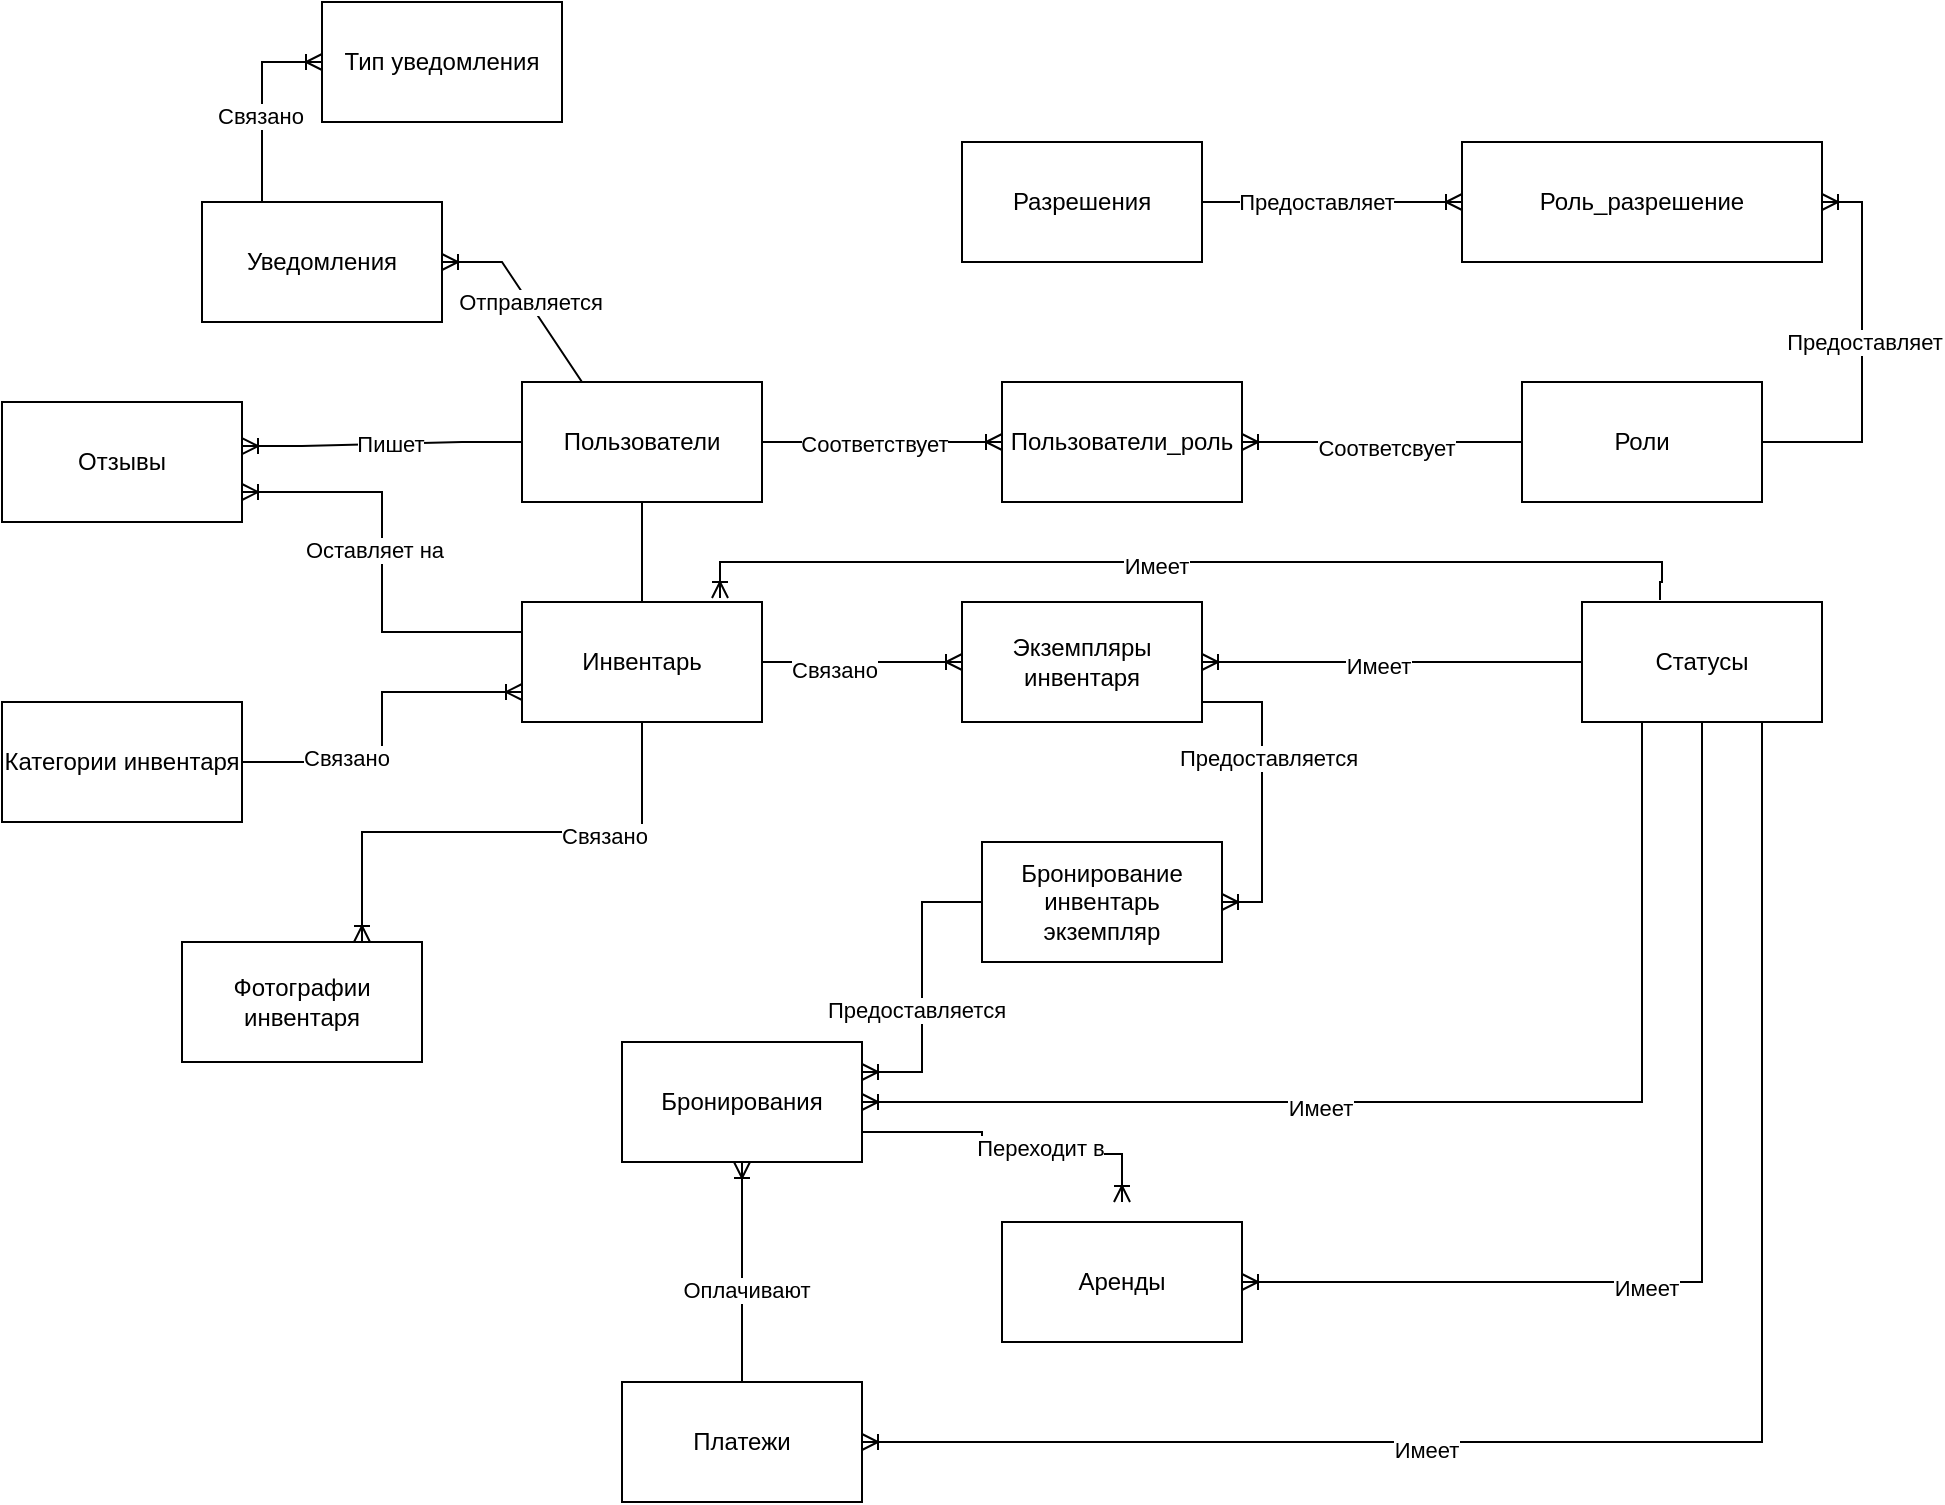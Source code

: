 <mxfile version="25.0.1">
  <diagram name="Страница — 1" id="PpuLnX6Uw0xLYLr0Zi17">
    <mxGraphModel dx="2501" dy="791" grid="1" gridSize="10" guides="1" tooltips="1" connect="1" arrows="1" fold="1" page="1" pageScale="1" pageWidth="827" pageHeight="1169" math="0" shadow="0">
      <root>
        <mxCell id="0" />
        <mxCell id="1" parent="0" />
        <mxCell id="f279X57gYz4VAbSITshd-2" value="Пользователи_роль" style="rounded=0;whiteSpace=wrap;html=1;" parent="1" vertex="1">
          <mxGeometry x="330" y="200" width="120" height="60" as="geometry" />
        </mxCell>
        <mxCell id="f279X57gYz4VAbSITshd-4" value="Инвентарь" style="rounded=0;whiteSpace=wrap;html=1;" parent="1" vertex="1">
          <mxGeometry x="90" y="310" width="120" height="60" as="geometry" />
        </mxCell>
        <mxCell id="f279X57gYz4VAbSITshd-5" value="Категории инвентаря" style="rounded=0;whiteSpace=wrap;html=1;" parent="1" vertex="1">
          <mxGeometry x="-170" y="360" width="120" height="60" as="geometry" />
        </mxCell>
        <mxCell id="f279X57gYz4VAbSITshd-6" value="Бронирования" style="rounded=0;whiteSpace=wrap;html=1;" parent="1" vertex="1">
          <mxGeometry x="140" y="530" width="120" height="60" as="geometry" />
        </mxCell>
        <mxCell id="f279X57gYz4VAbSITshd-7" value="Отзывы" style="rounded=0;whiteSpace=wrap;html=1;" parent="1" vertex="1">
          <mxGeometry x="-170" y="210" width="120" height="60" as="geometry" />
        </mxCell>
        <mxCell id="f279X57gYz4VAbSITshd-8" value="Платежи" style="rounded=0;whiteSpace=wrap;html=1;" parent="1" vertex="1">
          <mxGeometry x="140" y="700" width="120" height="60" as="geometry" />
        </mxCell>
        <mxCell id="f279X57gYz4VAbSITshd-10" value="Уведомления" style="rounded=0;whiteSpace=wrap;html=1;" parent="1" vertex="1">
          <mxGeometry x="-70" y="110" width="120" height="60" as="geometry" />
        </mxCell>
        <mxCell id="f279X57gYz4VAbSITshd-12" value="Роль_разрешение" style="rounded=0;whiteSpace=wrap;html=1;" parent="1" vertex="1">
          <mxGeometry x="560" y="80" width="180" height="60" as="geometry" />
        </mxCell>
        <mxCell id="f279X57gYz4VAbSITshd-13" value="Разрешения" style="rounded=0;whiteSpace=wrap;html=1;" parent="1" vertex="1">
          <mxGeometry x="310" y="80" width="120" height="60" as="geometry" />
        </mxCell>
        <mxCell id="f279X57gYz4VAbSITshd-14" value="Роли" style="rounded=0;whiteSpace=wrap;html=1;" parent="1" vertex="1">
          <mxGeometry x="590" y="200" width="120" height="60" as="geometry" />
        </mxCell>
        <mxCell id="f279X57gYz4VAbSITshd-21" style="edgeStyle=orthogonalEdgeStyle;rounded=0;orthogonalLoop=1;jettySize=auto;html=1;endArrow=none;endFill=0;" parent="1" source="f279X57gYz4VAbSITshd-15" target="f279X57gYz4VAbSITshd-4" edge="1">
          <mxGeometry relative="1" as="geometry" />
        </mxCell>
        <mxCell id="f279X57gYz4VAbSITshd-15" value="Пользователи" style="rounded=0;whiteSpace=wrap;html=1;" parent="1" vertex="1">
          <mxGeometry x="90" y="200" width="120" height="60" as="geometry" />
        </mxCell>
        <mxCell id="f279X57gYz4VAbSITshd-34" value="Статусы" style="rounded=0;whiteSpace=wrap;html=1;" parent="1" vertex="1">
          <mxGeometry x="620" y="310" width="120" height="60" as="geometry" />
        </mxCell>
        <mxCell id="f279X57gYz4VAbSITshd-37" value="Экземпляры инвентаря" style="rounded=0;whiteSpace=wrap;html=1;" parent="1" vertex="1">
          <mxGeometry x="310" y="310" width="120" height="60" as="geometry" />
        </mxCell>
        <mxCell id="f279X57gYz4VAbSITshd-44" value="Тип уведомления" style="rounded=0;whiteSpace=wrap;html=1;" parent="1" vertex="1">
          <mxGeometry x="-10" y="10" width="120" height="60" as="geometry" />
        </mxCell>
        <mxCell id="f279X57gYz4VAbSITshd-53" value="" style="edgeStyle=entityRelationEdgeStyle;fontSize=12;html=1;endArrow=ERoneToMany;rounded=0;entryX=0;entryY=0.5;entryDx=0;entryDy=0;exitX=1;exitY=0.5;exitDx=0;exitDy=0;" parent="1" source="f279X57gYz4VAbSITshd-13" target="f279X57gYz4VAbSITshd-12" edge="1">
          <mxGeometry width="100" height="100" relative="1" as="geometry">
            <mxPoint x="390" y="120" as="sourcePoint" />
            <mxPoint x="490" y="20" as="targetPoint" />
          </mxGeometry>
        </mxCell>
        <mxCell id="f279X57gYz4VAbSITshd-90" value="Предоставляет" style="edgeLabel;html=1;align=center;verticalAlign=middle;resizable=0;points=[];" parent="f279X57gYz4VAbSITshd-53" vertex="1" connectable="0">
          <mxGeometry x="-0.123" relative="1" as="geometry">
            <mxPoint as="offset" />
          </mxGeometry>
        </mxCell>
        <mxCell id="f279X57gYz4VAbSITshd-56" value="" style="edgeStyle=orthogonalEdgeStyle;fontSize=12;html=1;endArrow=ERoneToMany;rounded=0;entryX=1;entryY=0.5;entryDx=0;entryDy=0;exitX=1;exitY=0.5;exitDx=0;exitDy=0;" parent="1" source="f279X57gYz4VAbSITshd-14" target="f279X57gYz4VAbSITshd-12" edge="1">
          <mxGeometry width="100" height="100" relative="1" as="geometry">
            <mxPoint x="960" y="220" as="sourcePoint" />
            <mxPoint x="510" y="150" as="targetPoint" />
            <Array as="points">
              <mxPoint x="760" y="230" />
              <mxPoint x="760" y="110" />
            </Array>
          </mxGeometry>
        </mxCell>
        <mxCell id="f279X57gYz4VAbSITshd-88" value="Предоставляет" style="edgeLabel;html=1;align=center;verticalAlign=middle;resizable=0;points=[];" parent="f279X57gYz4VAbSITshd-56" vertex="1" connectable="0">
          <mxGeometry x="0.053" y="-1" relative="1" as="geometry">
            <mxPoint as="offset" />
          </mxGeometry>
        </mxCell>
        <mxCell id="f279X57gYz4VAbSITshd-57" value="" style="edgeStyle=entityRelationEdgeStyle;fontSize=12;html=1;endArrow=ERoneToMany;rounded=0;exitX=0;exitY=0.5;exitDx=0;exitDy=0;entryX=1;entryY=0.5;entryDx=0;entryDy=0;" parent="1" source="f279X57gYz4VAbSITshd-14" target="f279X57gYz4VAbSITshd-2" edge="1">
          <mxGeometry width="100" height="100" relative="1" as="geometry">
            <mxPoint x="770" y="340" as="sourcePoint" />
            <mxPoint x="870" y="240" as="targetPoint" />
          </mxGeometry>
        </mxCell>
        <mxCell id="f279X57gYz4VAbSITshd-89" value="Соответсвует" style="edgeLabel;html=1;align=center;verticalAlign=middle;resizable=0;points=[];" parent="f279X57gYz4VAbSITshd-57" vertex="1" connectable="0">
          <mxGeometry x="-0.022" y="3" relative="1" as="geometry">
            <mxPoint as="offset" />
          </mxGeometry>
        </mxCell>
        <mxCell id="f279X57gYz4VAbSITshd-59" value="" style="edgeStyle=entityRelationEdgeStyle;fontSize=12;html=1;endArrow=ERoneToMany;rounded=0;exitX=1;exitY=0.5;exitDx=0;exitDy=0;entryX=0;entryY=0.5;entryDx=0;entryDy=0;" parent="1" source="f279X57gYz4VAbSITshd-15" target="f279X57gYz4VAbSITshd-2" edge="1">
          <mxGeometry width="100" height="100" relative="1" as="geometry">
            <mxPoint x="280" y="280" as="sourcePoint" />
            <mxPoint x="380" y="180" as="targetPoint" />
          </mxGeometry>
        </mxCell>
        <mxCell id="f279X57gYz4VAbSITshd-87" value="Соответствует" style="edgeLabel;html=1;align=center;verticalAlign=middle;resizable=0;points=[];" parent="f279X57gYz4VAbSITshd-59" vertex="1" connectable="0">
          <mxGeometry x="-0.075" y="-1" relative="1" as="geometry">
            <mxPoint as="offset" />
          </mxGeometry>
        </mxCell>
        <mxCell id="f279X57gYz4VAbSITshd-60" value="" style="edgeStyle=entityRelationEdgeStyle;fontSize=12;html=1;endArrow=ERoneToMany;rounded=0;exitX=0.5;exitY=0;exitDx=0;exitDy=0;entryX=1;entryY=0.5;entryDx=0;entryDy=0;" parent="1" source="f279X57gYz4VAbSITshd-15" target="f279X57gYz4VAbSITshd-10" edge="1">
          <mxGeometry width="100" height="100" relative="1" as="geometry">
            <mxPoint x="290" y="290" as="sourcePoint" />
            <mxPoint x="390" y="190" as="targetPoint" />
          </mxGeometry>
        </mxCell>
        <mxCell id="f279X57gYz4VAbSITshd-83" value="Отправляется" style="edgeLabel;html=1;align=center;verticalAlign=middle;resizable=0;points=[];" parent="f279X57gYz4VAbSITshd-60" vertex="1" connectable="0">
          <mxGeometry x="0.165" relative="1" as="geometry">
            <mxPoint y="-1" as="offset" />
          </mxGeometry>
        </mxCell>
        <mxCell id="f279X57gYz4VAbSITshd-62" value="" style="edgeStyle=entityRelationEdgeStyle;fontSize=12;html=1;endArrow=ERoneToMany;rounded=0;entryX=0;entryY=0.5;entryDx=0;entryDy=0;exitX=0;exitY=0;exitDx=0;exitDy=0;" parent="1" source="f279X57gYz4VAbSITshd-10" target="f279X57gYz4VAbSITshd-44" edge="1">
          <mxGeometry width="100" height="100" relative="1" as="geometry">
            <mxPoint x="-250" y="150" as="sourcePoint" />
            <mxPoint x="-70" y="50" as="targetPoint" />
            <Array as="points">
              <mxPoint x="-290" y="100" />
              <mxPoint x="-30" y="140" />
            </Array>
          </mxGeometry>
        </mxCell>
        <mxCell id="f279X57gYz4VAbSITshd-81" value="Связано" style="edgeLabel;html=1;align=center;verticalAlign=middle;resizable=0;points=[];" parent="f279X57gYz4VAbSITshd-62" vertex="1" connectable="0">
          <mxGeometry x="0.123" y="1" relative="1" as="geometry">
            <mxPoint as="offset" />
          </mxGeometry>
        </mxCell>
        <mxCell id="f279X57gYz4VAbSITshd-63" value="" style="edgeStyle=entityRelationEdgeStyle;fontSize=12;html=1;endArrow=ERoneToMany;rounded=0;exitX=0;exitY=0.5;exitDx=0;exitDy=0;entryX=1;entryY=0.367;entryDx=0;entryDy=0;entryPerimeter=0;" parent="1" source="f279X57gYz4VAbSITshd-15" target="f279X57gYz4VAbSITshd-7" edge="1">
          <mxGeometry width="100" height="100" relative="1" as="geometry">
            <mxPoint x="320" y="320" as="sourcePoint" />
            <mxPoint x="420" y="220" as="targetPoint" />
          </mxGeometry>
        </mxCell>
        <mxCell id="f279X57gYz4VAbSITshd-84" value="Пишет" style="edgeLabel;html=1;align=center;verticalAlign=middle;resizable=0;points=[];" parent="f279X57gYz4VAbSITshd-63" vertex="1" connectable="0">
          <mxGeometry x="-0.047" relative="1" as="geometry">
            <mxPoint as="offset" />
          </mxGeometry>
        </mxCell>
        <mxCell id="f279X57gYz4VAbSITshd-65" value="" style="edgeStyle=orthogonalEdgeStyle;fontSize=12;html=1;endArrow=ERoneToMany;rounded=0;exitX=0;exitY=0.25;exitDx=0;exitDy=0;entryX=1;entryY=0.75;entryDx=0;entryDy=0;" parent="1" source="f279X57gYz4VAbSITshd-4" target="f279X57gYz4VAbSITshd-7" edge="1">
          <mxGeometry width="100" height="100" relative="1" as="geometry">
            <mxPoint x="340" y="340" as="sourcePoint" />
            <mxPoint x="440" y="240" as="targetPoint" />
          </mxGeometry>
        </mxCell>
        <mxCell id="f279X57gYz4VAbSITshd-85" value="Оставляет на" style="edgeLabel;html=1;align=center;verticalAlign=middle;resizable=0;points=[];" parent="f279X57gYz4VAbSITshd-65" vertex="1" connectable="0">
          <mxGeometry x="0.061" y="4" relative="1" as="geometry">
            <mxPoint as="offset" />
          </mxGeometry>
        </mxCell>
        <mxCell id="f279X57gYz4VAbSITshd-66" value="" style="edgeStyle=orthogonalEdgeStyle;fontSize=12;html=1;endArrow=ERoneToMany;rounded=0;exitX=1;exitY=0.5;exitDx=0;exitDy=0;entryX=0;entryY=0.75;entryDx=0;entryDy=0;" parent="1" source="f279X57gYz4VAbSITshd-5" target="f279X57gYz4VAbSITshd-4" edge="1">
          <mxGeometry width="100" height="100" relative="1" as="geometry">
            <mxPoint x="350" y="350" as="sourcePoint" />
            <mxPoint x="-40" y="440" as="targetPoint" />
          </mxGeometry>
        </mxCell>
        <mxCell id="f279X57gYz4VAbSITshd-86" value="Связано" style="edgeLabel;html=1;align=center;verticalAlign=middle;resizable=0;points=[];" parent="f279X57gYz4VAbSITshd-66" vertex="1" connectable="0">
          <mxGeometry x="-0.404" y="2" relative="1" as="geometry">
            <mxPoint as="offset" />
          </mxGeometry>
        </mxCell>
        <mxCell id="f279X57gYz4VAbSITshd-67" value="" style="edgeStyle=entityRelationEdgeStyle;fontSize=12;html=1;endArrow=ERoneToMany;rounded=0;exitX=1;exitY=0.5;exitDx=0;exitDy=0;entryX=0;entryY=0.5;entryDx=0;entryDy=0;" parent="1" source="f279X57gYz4VAbSITshd-4" target="f279X57gYz4VAbSITshd-37" edge="1">
          <mxGeometry width="100" height="100" relative="1" as="geometry">
            <mxPoint x="360" y="360" as="sourcePoint" />
            <mxPoint x="460" y="260" as="targetPoint" />
          </mxGeometry>
        </mxCell>
        <mxCell id="f279X57gYz4VAbSITshd-91" value="Связано" style="edgeLabel;html=1;align=center;verticalAlign=middle;resizable=0;points=[];" parent="f279X57gYz4VAbSITshd-67" vertex="1" connectable="0">
          <mxGeometry x="-0.28" y="-4" relative="1" as="geometry">
            <mxPoint as="offset" />
          </mxGeometry>
        </mxCell>
        <mxCell id="f279X57gYz4VAbSITshd-68" value="" style="edgeStyle=entityRelationEdgeStyle;fontSize=12;html=1;endArrow=ERoneToMany;rounded=0;exitX=0;exitY=0.5;exitDx=0;exitDy=0;entryX=1;entryY=0.5;entryDx=0;entryDy=0;" parent="1" source="f279X57gYz4VAbSITshd-34" target="f279X57gYz4VAbSITshd-37" edge="1">
          <mxGeometry width="100" height="100" relative="1" as="geometry">
            <mxPoint x="370" y="370" as="sourcePoint" />
            <mxPoint x="470" y="270" as="targetPoint" />
          </mxGeometry>
        </mxCell>
        <mxCell id="f279X57gYz4VAbSITshd-92" value="Имеет" style="edgeLabel;html=1;align=center;verticalAlign=middle;resizable=0;points=[];" parent="f279X57gYz4VAbSITshd-68" vertex="1" connectable="0">
          <mxGeometry x="0.074" y="2" relative="1" as="geometry">
            <mxPoint as="offset" />
          </mxGeometry>
        </mxCell>
        <mxCell id="f279X57gYz4VAbSITshd-70" value="Бронирование инвентарь&lt;div&gt;экземпляр&lt;/div&gt;" style="rounded=0;whiteSpace=wrap;html=1;" parent="1" vertex="1">
          <mxGeometry x="320" y="430" width="120" height="60" as="geometry" />
        </mxCell>
        <mxCell id="f279X57gYz4VAbSITshd-71" value="" style="edgeStyle=orthogonalEdgeStyle;fontSize=12;html=1;endArrow=ERoneToMany;rounded=0;exitX=1;exitY=1;exitDx=0;exitDy=0;entryX=1;entryY=0.5;entryDx=0;entryDy=0;" parent="1" source="f279X57gYz4VAbSITshd-37" target="f279X57gYz4VAbSITshd-70" edge="1">
          <mxGeometry width="100" height="100" relative="1" as="geometry">
            <mxPoint x="390" y="390" as="sourcePoint" />
            <mxPoint x="460" y="450" as="targetPoint" />
            <Array as="points">
              <mxPoint x="430" y="360" />
              <mxPoint x="460" y="360" />
              <mxPoint x="460" y="460" />
            </Array>
          </mxGeometry>
        </mxCell>
        <mxCell id="f279X57gYz4VAbSITshd-93" value="Предоставляется" style="edgeLabel;html=1;align=center;verticalAlign=middle;resizable=0;points=[];" parent="f279X57gYz4VAbSITshd-71" vertex="1" connectable="0">
          <mxGeometry x="-0.15" y="3" relative="1" as="geometry">
            <mxPoint as="offset" />
          </mxGeometry>
        </mxCell>
        <mxCell id="f279X57gYz4VAbSITshd-72" value="" style="edgeStyle=orthogonalEdgeStyle;fontSize=12;html=1;endArrow=ERoneToMany;rounded=0;exitX=0;exitY=0.5;exitDx=0;exitDy=0;entryX=1;entryY=0.25;entryDx=0;entryDy=0;" parent="1" source="f279X57gYz4VAbSITshd-70" target="f279X57gYz4VAbSITshd-6" edge="1">
          <mxGeometry width="100" height="100" relative="1" as="geometry">
            <mxPoint x="400" y="400" as="sourcePoint" />
            <mxPoint x="500" y="300" as="targetPoint" />
          </mxGeometry>
        </mxCell>
        <mxCell id="f279X57gYz4VAbSITshd-94" value="Предоставляется" style="edgeLabel;html=1;align=center;verticalAlign=middle;resizable=0;points=[];" parent="f279X57gYz4VAbSITshd-72" vertex="1" connectable="0">
          <mxGeometry x="0.152" y="-3" relative="1" as="geometry">
            <mxPoint as="offset" />
          </mxGeometry>
        </mxCell>
        <mxCell id="f279X57gYz4VAbSITshd-73" value="" style="edgeStyle=orthogonalEdgeStyle;fontSize=12;html=1;endArrow=ERoneToMany;rounded=0;exitX=0.25;exitY=1;exitDx=0;exitDy=0;entryX=1;entryY=0.5;entryDx=0;entryDy=0;" parent="1" source="f279X57gYz4VAbSITshd-34" target="f279X57gYz4VAbSITshd-6" edge="1">
          <mxGeometry width="100" height="100" relative="1" as="geometry">
            <mxPoint x="410" y="410" as="sourcePoint" />
            <mxPoint x="510" y="310" as="targetPoint" />
          </mxGeometry>
        </mxCell>
        <mxCell id="f279X57gYz4VAbSITshd-95" value="Имеет" style="edgeLabel;html=1;align=center;verticalAlign=middle;resizable=0;points=[];" parent="f279X57gYz4VAbSITshd-73" vertex="1" connectable="0">
          <mxGeometry x="0.21" y="3" relative="1" as="geometry">
            <mxPoint as="offset" />
          </mxGeometry>
        </mxCell>
        <mxCell id="f279X57gYz4VAbSITshd-77" value="" style="edgeStyle=orthogonalEdgeStyle;fontSize=12;html=1;endArrow=ERoneToMany;rounded=0;entryX=1;entryY=0.5;entryDx=0;entryDy=0;exitX=0.75;exitY=1;exitDx=0;exitDy=0;" parent="1" source="f279X57gYz4VAbSITshd-34" target="f279X57gYz4VAbSITshd-8" edge="1">
          <mxGeometry width="100" height="100" relative="1" as="geometry">
            <mxPoint x="580" y="370" as="sourcePoint" />
            <mxPoint x="680" y="270" as="targetPoint" />
            <Array as="points">
              <mxPoint x="710" y="730" />
            </Array>
          </mxGeometry>
        </mxCell>
        <mxCell id="f279X57gYz4VAbSITshd-96" value="Имеет" style="edgeLabel;html=1;align=center;verticalAlign=middle;resizable=0;points=[];" parent="f279X57gYz4VAbSITshd-77" vertex="1" connectable="0">
          <mxGeometry x="0.304" y="4" relative="1" as="geometry">
            <mxPoint as="offset" />
          </mxGeometry>
        </mxCell>
        <mxCell id="f279X57gYz4VAbSITshd-97" value="Аренды" style="rounded=0;whiteSpace=wrap;html=1;" parent="1" vertex="1">
          <mxGeometry x="330" y="620" width="120" height="60" as="geometry" />
        </mxCell>
        <mxCell id="f279X57gYz4VAbSITshd-98" value="" style="edgeStyle=orthogonalEdgeStyle;fontSize=12;html=1;endArrow=ERoneToMany;rounded=0;exitX=1;exitY=0.75;exitDx=0;exitDy=0;" parent="1" source="f279X57gYz4VAbSITshd-6" edge="1">
          <mxGeometry width="100" height="100" relative="1" as="geometry">
            <mxPoint x="320" y="581" as="sourcePoint" />
            <mxPoint x="390" y="610" as="targetPoint" />
            <Array as="points">
              <mxPoint x="320" y="575" />
              <mxPoint x="320" y="586" />
              <mxPoint x="390" y="586" />
            </Array>
          </mxGeometry>
        </mxCell>
        <mxCell id="f279X57gYz4VAbSITshd-99" value="Переходит в" style="edgeLabel;html=1;align=center;verticalAlign=middle;resizable=0;points=[];" parent="f279X57gYz4VAbSITshd-98" vertex="1" connectable="0">
          <mxGeometry x="0.21" y="3" relative="1" as="geometry">
            <mxPoint as="offset" />
          </mxGeometry>
        </mxCell>
        <mxCell id="f279X57gYz4VAbSITshd-100" value="" style="edgeStyle=orthogonalEdgeStyle;fontSize=12;html=1;endArrow=ERoneToMany;rounded=0;exitX=0.5;exitY=1;exitDx=0;exitDy=0;entryX=1;entryY=0.5;entryDx=0;entryDy=0;" parent="1" source="f279X57gYz4VAbSITshd-34" target="f279X57gYz4VAbSITshd-97" edge="1">
          <mxGeometry width="100" height="100" relative="1" as="geometry">
            <mxPoint x="845" y="465" as="sourcePoint" />
            <mxPoint x="455" y="655" as="targetPoint" />
          </mxGeometry>
        </mxCell>
        <mxCell id="f279X57gYz4VAbSITshd-101" value="Имеет" style="edgeLabel;html=1;align=center;verticalAlign=middle;resizable=0;points=[];" parent="f279X57gYz4VAbSITshd-100" vertex="1" connectable="0">
          <mxGeometry x="0.21" y="3" relative="1" as="geometry">
            <mxPoint as="offset" />
          </mxGeometry>
        </mxCell>
        <mxCell id="K97woFC5l51WsHAk6KWZ-3" value="" style="edgeStyle=orthogonalEdgeStyle;fontSize=12;html=1;endArrow=ERoneToMany;rounded=0;exitX=0.5;exitY=0;exitDx=0;exitDy=0;entryX=0.5;entryY=1;entryDx=0;entryDy=0;" parent="1" source="f279X57gYz4VAbSITshd-8" target="f279X57gYz4VAbSITshd-6" edge="1">
          <mxGeometry width="100" height="100" relative="1" as="geometry">
            <mxPoint x="-110" y="710" as="sourcePoint" />
            <mxPoint x="-10" y="610" as="targetPoint" />
          </mxGeometry>
        </mxCell>
        <mxCell id="K97woFC5l51WsHAk6KWZ-4" value="Оплачивают" style="edgeLabel;html=1;align=center;verticalAlign=middle;resizable=0;points=[];" parent="K97woFC5l51WsHAk6KWZ-3" vertex="1" connectable="0">
          <mxGeometry x="-0.164" y="-2" relative="1" as="geometry">
            <mxPoint as="offset" />
          </mxGeometry>
        </mxCell>
        <mxCell id="XZrUcp6zyZVhjhxhA8r2-1" value="Фотографии инвентаря" style="rounded=0;whiteSpace=wrap;html=1;" parent="1" vertex="1">
          <mxGeometry x="-80" y="480" width="120" height="60" as="geometry" />
        </mxCell>
        <mxCell id="XZrUcp6zyZVhjhxhA8r2-3" value="" style="edgeStyle=orthogonalEdgeStyle;fontSize=12;html=1;endArrow=ERoneToMany;rounded=0;exitX=0.5;exitY=1;exitDx=0;exitDy=0;entryX=0.75;entryY=0;entryDx=0;entryDy=0;" parent="1" source="f279X57gYz4VAbSITshd-4" target="XZrUcp6zyZVhjhxhA8r2-1" edge="1">
          <mxGeometry width="100" height="100" relative="1" as="geometry">
            <mxPoint x="210" y="420" as="sourcePoint" />
            <mxPoint x="70" y="455" as="targetPoint" />
          </mxGeometry>
        </mxCell>
        <mxCell id="XZrUcp6zyZVhjhxhA8r2-4" value="Связано" style="edgeLabel;html=1;align=center;verticalAlign=middle;resizable=0;points=[];" parent="XZrUcp6zyZVhjhxhA8r2-3" vertex="1" connectable="0">
          <mxGeometry x="-0.404" y="2" relative="1" as="geometry">
            <mxPoint as="offset" />
          </mxGeometry>
        </mxCell>
        <mxCell id="YxnTCs_Ewc4cEOZw_KA9-1" value="" style="edgeStyle=orthogonalEdgeStyle;fontSize=12;html=1;endArrow=ERoneToMany;rounded=0;exitX=0.325;exitY=-0.017;exitDx=0;exitDy=0;entryX=0.825;entryY=-0.033;entryDx=0;entryDy=0;entryPerimeter=0;exitPerimeter=0;" parent="1" source="f279X57gYz4VAbSITshd-34" target="f279X57gYz4VAbSITshd-4" edge="1">
          <mxGeometry width="100" height="100" relative="1" as="geometry">
            <mxPoint x="590" y="330" as="sourcePoint" />
            <mxPoint x="400" y="330" as="targetPoint" />
            <Array as="points">
              <mxPoint x="659" y="300" />
              <mxPoint x="660" y="300" />
              <mxPoint x="660" y="290" />
              <mxPoint x="189" y="290" />
            </Array>
          </mxGeometry>
        </mxCell>
        <mxCell id="YxnTCs_Ewc4cEOZw_KA9-2" value="Имеет" style="edgeLabel;html=1;align=center;verticalAlign=middle;resizable=0;points=[];" parent="YxnTCs_Ewc4cEOZw_KA9-1" vertex="1" connectable="0">
          <mxGeometry x="0.074" y="2" relative="1" as="geometry">
            <mxPoint as="offset" />
          </mxGeometry>
        </mxCell>
      </root>
    </mxGraphModel>
  </diagram>
</mxfile>
